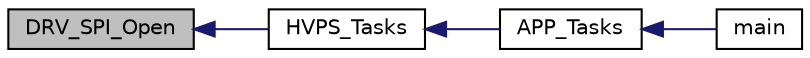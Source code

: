 digraph "DRV_SPI_Open"
{
  edge [fontname="Helvetica",fontsize="10",labelfontname="Helvetica",labelfontsize="10"];
  node [fontname="Helvetica",fontsize="10",shape=record];
  rankdir="LR";
  Node103 [label="DRV_SPI_Open",height=0.2,width=0.4,color="black", fillcolor="grey75", style="filled", fontcolor="black"];
  Node103 -> Node104 [dir="back",color="midnightblue",fontsize="10",style="solid",fontname="Helvetica"];
  Node104 [label="HVPS_Tasks",height=0.2,width=0.4,color="black", fillcolor="white", style="filled",URL="$inszt__hvps_8c.html#aba73277a0b1daf2d17ac0b81c94a8b6a"];
  Node104 -> Node105 [dir="back",color="midnightblue",fontsize="10",style="solid",fontname="Helvetica"];
  Node105 [label="APP_Tasks",height=0.2,width=0.4,color="black", fillcolor="white", style="filled",URL="$inszt__app_8c.html#a859aee46b660cfee47cfd45ce08f6862"];
  Node105 -> Node106 [dir="back",color="midnightblue",fontsize="10",style="solid",fontname="Helvetica"];
  Node106 [label="main",height=0.2,width=0.4,color="black", fillcolor="white", style="filled",URL="$inszt__main_8c.html#a840291bc02cba5474a4cb46a9b9566fe"];
}
